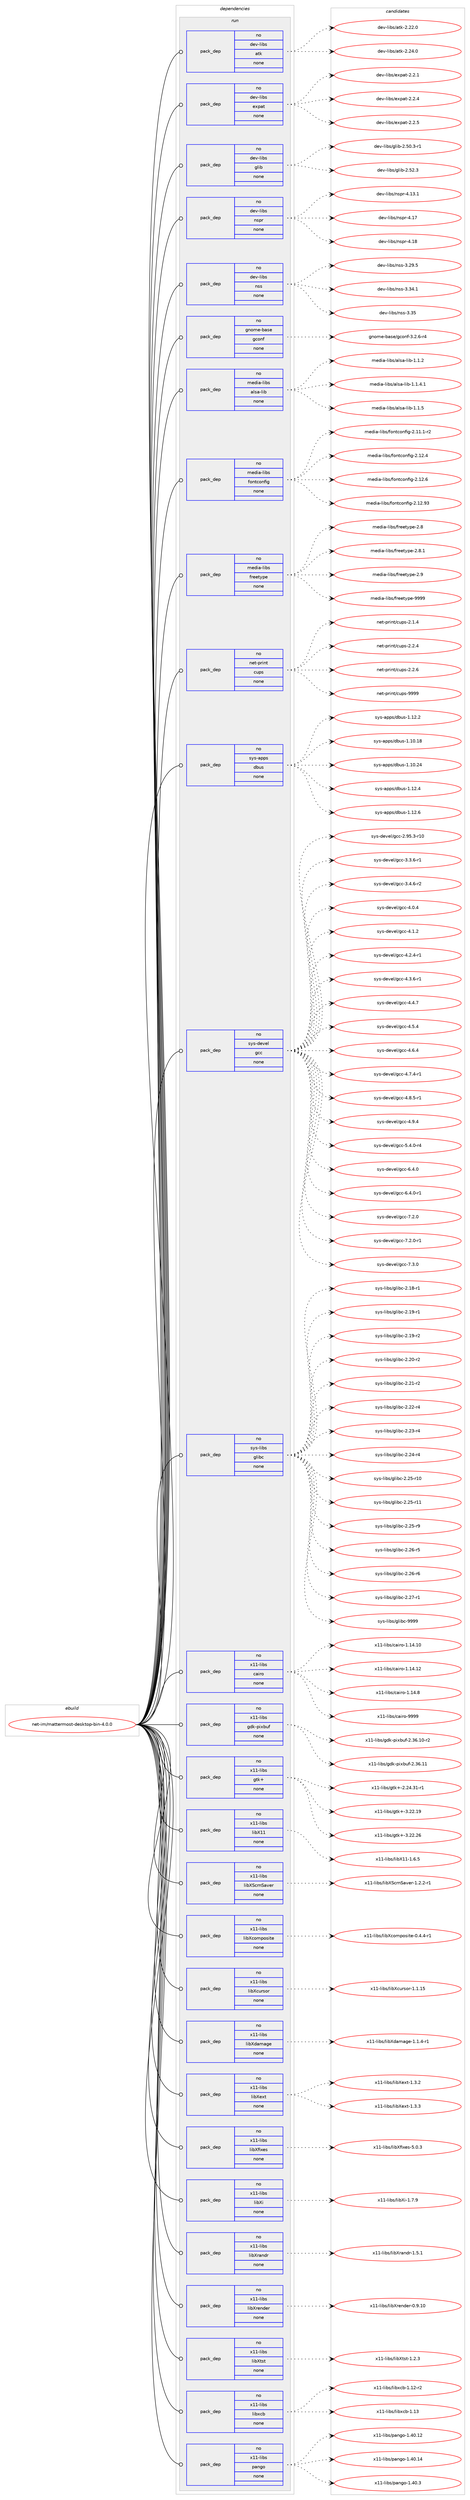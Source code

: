digraph prolog {

# *************
# Graph options
# *************

newrank=true;
concentrate=true;
compound=true;
graph [rankdir=LR,fontname=Helvetica,fontsize=10,ranksep=1.5];#, ranksep=2.5, nodesep=0.2];
edge  [arrowhead=vee];
node  [fontname=Helvetica,fontsize=10];

# **********
# The ebuild
# **********

subgraph cluster_leftcol {
color=gray;
rank=same;
label=<<i>ebuild</i>>;
id [label="net-im/mattermost-desktop-bin-4.0.0", color=red, width=4, href="../net-im/mattermost-desktop-bin-4.0.0.svg"];
}

# ****************
# The dependencies
# ****************

subgraph cluster_midcol {
color=gray;
label=<<i>dependencies</i>>;
subgraph cluster_compile {
fillcolor="#eeeeee";
style=filled;
label=<<i>compile</i>>;
}
subgraph cluster_compileandrun {
fillcolor="#eeeeee";
style=filled;
label=<<i>compile and run</i>>;
}
subgraph cluster_run {
fillcolor="#eeeeee";
style=filled;
label=<<i>run</i>>;
subgraph pack349 {
dependency477 [label=<<TABLE BORDER="0" CELLBORDER="1" CELLSPACING="0" CELLPADDING="4" WIDTH="220"><TR><TD ROWSPAN="6" CELLPADDING="30">pack_dep</TD></TR><TR><TD WIDTH="110">no</TD></TR><TR><TD>dev-libs</TD></TR><TR><TD>atk</TD></TR><TR><TD>none</TD></TR><TR><TD></TD></TR></TABLE>>, shape=none, color=blue];
}
id:e -> dependency477:w [weight=20,style="solid",arrowhead="odot"];
subgraph pack350 {
dependency478 [label=<<TABLE BORDER="0" CELLBORDER="1" CELLSPACING="0" CELLPADDING="4" WIDTH="220"><TR><TD ROWSPAN="6" CELLPADDING="30">pack_dep</TD></TR><TR><TD WIDTH="110">no</TD></TR><TR><TD>dev-libs</TD></TR><TR><TD>expat</TD></TR><TR><TD>none</TD></TR><TR><TD></TD></TR></TABLE>>, shape=none, color=blue];
}
id:e -> dependency478:w [weight=20,style="solid",arrowhead="odot"];
subgraph pack351 {
dependency479 [label=<<TABLE BORDER="0" CELLBORDER="1" CELLSPACING="0" CELLPADDING="4" WIDTH="220"><TR><TD ROWSPAN="6" CELLPADDING="30">pack_dep</TD></TR><TR><TD WIDTH="110">no</TD></TR><TR><TD>dev-libs</TD></TR><TR><TD>glib</TD></TR><TR><TD>none</TD></TR><TR><TD></TD></TR></TABLE>>, shape=none, color=blue];
}
id:e -> dependency479:w [weight=20,style="solid",arrowhead="odot"];
subgraph pack352 {
dependency480 [label=<<TABLE BORDER="0" CELLBORDER="1" CELLSPACING="0" CELLPADDING="4" WIDTH="220"><TR><TD ROWSPAN="6" CELLPADDING="30">pack_dep</TD></TR><TR><TD WIDTH="110">no</TD></TR><TR><TD>dev-libs</TD></TR><TR><TD>nspr</TD></TR><TR><TD>none</TD></TR><TR><TD></TD></TR></TABLE>>, shape=none, color=blue];
}
id:e -> dependency480:w [weight=20,style="solid",arrowhead="odot"];
subgraph pack353 {
dependency481 [label=<<TABLE BORDER="0" CELLBORDER="1" CELLSPACING="0" CELLPADDING="4" WIDTH="220"><TR><TD ROWSPAN="6" CELLPADDING="30">pack_dep</TD></TR><TR><TD WIDTH="110">no</TD></TR><TR><TD>dev-libs</TD></TR><TR><TD>nss</TD></TR><TR><TD>none</TD></TR><TR><TD></TD></TR></TABLE>>, shape=none, color=blue];
}
id:e -> dependency481:w [weight=20,style="solid",arrowhead="odot"];
subgraph pack354 {
dependency482 [label=<<TABLE BORDER="0" CELLBORDER="1" CELLSPACING="0" CELLPADDING="4" WIDTH="220"><TR><TD ROWSPAN="6" CELLPADDING="30">pack_dep</TD></TR><TR><TD WIDTH="110">no</TD></TR><TR><TD>gnome-base</TD></TR><TR><TD>gconf</TD></TR><TR><TD>none</TD></TR><TR><TD></TD></TR></TABLE>>, shape=none, color=blue];
}
id:e -> dependency482:w [weight=20,style="solid",arrowhead="odot"];
subgraph pack355 {
dependency483 [label=<<TABLE BORDER="0" CELLBORDER="1" CELLSPACING="0" CELLPADDING="4" WIDTH="220"><TR><TD ROWSPAN="6" CELLPADDING="30">pack_dep</TD></TR><TR><TD WIDTH="110">no</TD></TR><TR><TD>media-libs</TD></TR><TR><TD>alsa-lib</TD></TR><TR><TD>none</TD></TR><TR><TD></TD></TR></TABLE>>, shape=none, color=blue];
}
id:e -> dependency483:w [weight=20,style="solid",arrowhead="odot"];
subgraph pack356 {
dependency484 [label=<<TABLE BORDER="0" CELLBORDER="1" CELLSPACING="0" CELLPADDING="4" WIDTH="220"><TR><TD ROWSPAN="6" CELLPADDING="30">pack_dep</TD></TR><TR><TD WIDTH="110">no</TD></TR><TR><TD>media-libs</TD></TR><TR><TD>fontconfig</TD></TR><TR><TD>none</TD></TR><TR><TD></TD></TR></TABLE>>, shape=none, color=blue];
}
id:e -> dependency484:w [weight=20,style="solid",arrowhead="odot"];
subgraph pack357 {
dependency485 [label=<<TABLE BORDER="0" CELLBORDER="1" CELLSPACING="0" CELLPADDING="4" WIDTH="220"><TR><TD ROWSPAN="6" CELLPADDING="30">pack_dep</TD></TR><TR><TD WIDTH="110">no</TD></TR><TR><TD>media-libs</TD></TR><TR><TD>freetype</TD></TR><TR><TD>none</TD></TR><TR><TD></TD></TR></TABLE>>, shape=none, color=blue];
}
id:e -> dependency485:w [weight=20,style="solid",arrowhead="odot"];
subgraph pack358 {
dependency486 [label=<<TABLE BORDER="0" CELLBORDER="1" CELLSPACING="0" CELLPADDING="4" WIDTH="220"><TR><TD ROWSPAN="6" CELLPADDING="30">pack_dep</TD></TR><TR><TD WIDTH="110">no</TD></TR><TR><TD>net-print</TD></TR><TR><TD>cups</TD></TR><TR><TD>none</TD></TR><TR><TD></TD></TR></TABLE>>, shape=none, color=blue];
}
id:e -> dependency486:w [weight=20,style="solid",arrowhead="odot"];
subgraph pack359 {
dependency487 [label=<<TABLE BORDER="0" CELLBORDER="1" CELLSPACING="0" CELLPADDING="4" WIDTH="220"><TR><TD ROWSPAN="6" CELLPADDING="30">pack_dep</TD></TR><TR><TD WIDTH="110">no</TD></TR><TR><TD>sys-apps</TD></TR><TR><TD>dbus</TD></TR><TR><TD>none</TD></TR><TR><TD></TD></TR></TABLE>>, shape=none, color=blue];
}
id:e -> dependency487:w [weight=20,style="solid",arrowhead="odot"];
subgraph pack360 {
dependency488 [label=<<TABLE BORDER="0" CELLBORDER="1" CELLSPACING="0" CELLPADDING="4" WIDTH="220"><TR><TD ROWSPAN="6" CELLPADDING="30">pack_dep</TD></TR><TR><TD WIDTH="110">no</TD></TR><TR><TD>sys-devel</TD></TR><TR><TD>gcc</TD></TR><TR><TD>none</TD></TR><TR><TD></TD></TR></TABLE>>, shape=none, color=blue];
}
id:e -> dependency488:w [weight=20,style="solid",arrowhead="odot"];
subgraph pack361 {
dependency489 [label=<<TABLE BORDER="0" CELLBORDER="1" CELLSPACING="0" CELLPADDING="4" WIDTH="220"><TR><TD ROWSPAN="6" CELLPADDING="30">pack_dep</TD></TR><TR><TD WIDTH="110">no</TD></TR><TR><TD>sys-libs</TD></TR><TR><TD>glibc</TD></TR><TR><TD>none</TD></TR><TR><TD></TD></TR></TABLE>>, shape=none, color=blue];
}
id:e -> dependency489:w [weight=20,style="solid",arrowhead="odot"];
subgraph pack362 {
dependency490 [label=<<TABLE BORDER="0" CELLBORDER="1" CELLSPACING="0" CELLPADDING="4" WIDTH="220"><TR><TD ROWSPAN="6" CELLPADDING="30">pack_dep</TD></TR><TR><TD WIDTH="110">no</TD></TR><TR><TD>x11-libs</TD></TR><TR><TD>cairo</TD></TR><TR><TD>none</TD></TR><TR><TD></TD></TR></TABLE>>, shape=none, color=blue];
}
id:e -> dependency490:w [weight=20,style="solid",arrowhead="odot"];
subgraph pack363 {
dependency491 [label=<<TABLE BORDER="0" CELLBORDER="1" CELLSPACING="0" CELLPADDING="4" WIDTH="220"><TR><TD ROWSPAN="6" CELLPADDING="30">pack_dep</TD></TR><TR><TD WIDTH="110">no</TD></TR><TR><TD>x11-libs</TD></TR><TR><TD>gdk-pixbuf</TD></TR><TR><TD>none</TD></TR><TR><TD></TD></TR></TABLE>>, shape=none, color=blue];
}
id:e -> dependency491:w [weight=20,style="solid",arrowhead="odot"];
subgraph pack364 {
dependency492 [label=<<TABLE BORDER="0" CELLBORDER="1" CELLSPACING="0" CELLPADDING="4" WIDTH="220"><TR><TD ROWSPAN="6" CELLPADDING="30">pack_dep</TD></TR><TR><TD WIDTH="110">no</TD></TR><TR><TD>x11-libs</TD></TR><TR><TD>gtk+</TD></TR><TR><TD>none</TD></TR><TR><TD></TD></TR></TABLE>>, shape=none, color=blue];
}
id:e -> dependency492:w [weight=20,style="solid",arrowhead="odot"];
subgraph pack365 {
dependency493 [label=<<TABLE BORDER="0" CELLBORDER="1" CELLSPACING="0" CELLPADDING="4" WIDTH="220"><TR><TD ROWSPAN="6" CELLPADDING="30">pack_dep</TD></TR><TR><TD WIDTH="110">no</TD></TR><TR><TD>x11-libs</TD></TR><TR><TD>libX11</TD></TR><TR><TD>none</TD></TR><TR><TD></TD></TR></TABLE>>, shape=none, color=blue];
}
id:e -> dependency493:w [weight=20,style="solid",arrowhead="odot"];
subgraph pack366 {
dependency494 [label=<<TABLE BORDER="0" CELLBORDER="1" CELLSPACING="0" CELLPADDING="4" WIDTH="220"><TR><TD ROWSPAN="6" CELLPADDING="30">pack_dep</TD></TR><TR><TD WIDTH="110">no</TD></TR><TR><TD>x11-libs</TD></TR><TR><TD>libXScrnSaver</TD></TR><TR><TD>none</TD></TR><TR><TD></TD></TR></TABLE>>, shape=none, color=blue];
}
id:e -> dependency494:w [weight=20,style="solid",arrowhead="odot"];
subgraph pack367 {
dependency495 [label=<<TABLE BORDER="0" CELLBORDER="1" CELLSPACING="0" CELLPADDING="4" WIDTH="220"><TR><TD ROWSPAN="6" CELLPADDING="30">pack_dep</TD></TR><TR><TD WIDTH="110">no</TD></TR><TR><TD>x11-libs</TD></TR><TR><TD>libXcomposite</TD></TR><TR><TD>none</TD></TR><TR><TD></TD></TR></TABLE>>, shape=none, color=blue];
}
id:e -> dependency495:w [weight=20,style="solid",arrowhead="odot"];
subgraph pack368 {
dependency496 [label=<<TABLE BORDER="0" CELLBORDER="1" CELLSPACING="0" CELLPADDING="4" WIDTH="220"><TR><TD ROWSPAN="6" CELLPADDING="30">pack_dep</TD></TR><TR><TD WIDTH="110">no</TD></TR><TR><TD>x11-libs</TD></TR><TR><TD>libXcursor</TD></TR><TR><TD>none</TD></TR><TR><TD></TD></TR></TABLE>>, shape=none, color=blue];
}
id:e -> dependency496:w [weight=20,style="solid",arrowhead="odot"];
subgraph pack369 {
dependency497 [label=<<TABLE BORDER="0" CELLBORDER="1" CELLSPACING="0" CELLPADDING="4" WIDTH="220"><TR><TD ROWSPAN="6" CELLPADDING="30">pack_dep</TD></TR><TR><TD WIDTH="110">no</TD></TR><TR><TD>x11-libs</TD></TR><TR><TD>libXdamage</TD></TR><TR><TD>none</TD></TR><TR><TD></TD></TR></TABLE>>, shape=none, color=blue];
}
id:e -> dependency497:w [weight=20,style="solid",arrowhead="odot"];
subgraph pack370 {
dependency498 [label=<<TABLE BORDER="0" CELLBORDER="1" CELLSPACING="0" CELLPADDING="4" WIDTH="220"><TR><TD ROWSPAN="6" CELLPADDING="30">pack_dep</TD></TR><TR><TD WIDTH="110">no</TD></TR><TR><TD>x11-libs</TD></TR><TR><TD>libXext</TD></TR><TR><TD>none</TD></TR><TR><TD></TD></TR></TABLE>>, shape=none, color=blue];
}
id:e -> dependency498:w [weight=20,style="solid",arrowhead="odot"];
subgraph pack371 {
dependency499 [label=<<TABLE BORDER="0" CELLBORDER="1" CELLSPACING="0" CELLPADDING="4" WIDTH="220"><TR><TD ROWSPAN="6" CELLPADDING="30">pack_dep</TD></TR><TR><TD WIDTH="110">no</TD></TR><TR><TD>x11-libs</TD></TR><TR><TD>libXfixes</TD></TR><TR><TD>none</TD></TR><TR><TD></TD></TR></TABLE>>, shape=none, color=blue];
}
id:e -> dependency499:w [weight=20,style="solid",arrowhead="odot"];
subgraph pack372 {
dependency500 [label=<<TABLE BORDER="0" CELLBORDER="1" CELLSPACING="0" CELLPADDING="4" WIDTH="220"><TR><TD ROWSPAN="6" CELLPADDING="30">pack_dep</TD></TR><TR><TD WIDTH="110">no</TD></TR><TR><TD>x11-libs</TD></TR><TR><TD>libXi</TD></TR><TR><TD>none</TD></TR><TR><TD></TD></TR></TABLE>>, shape=none, color=blue];
}
id:e -> dependency500:w [weight=20,style="solid",arrowhead="odot"];
subgraph pack373 {
dependency501 [label=<<TABLE BORDER="0" CELLBORDER="1" CELLSPACING="0" CELLPADDING="4" WIDTH="220"><TR><TD ROWSPAN="6" CELLPADDING="30">pack_dep</TD></TR><TR><TD WIDTH="110">no</TD></TR><TR><TD>x11-libs</TD></TR><TR><TD>libXrandr</TD></TR><TR><TD>none</TD></TR><TR><TD></TD></TR></TABLE>>, shape=none, color=blue];
}
id:e -> dependency501:w [weight=20,style="solid",arrowhead="odot"];
subgraph pack374 {
dependency502 [label=<<TABLE BORDER="0" CELLBORDER="1" CELLSPACING="0" CELLPADDING="4" WIDTH="220"><TR><TD ROWSPAN="6" CELLPADDING="30">pack_dep</TD></TR><TR><TD WIDTH="110">no</TD></TR><TR><TD>x11-libs</TD></TR><TR><TD>libXrender</TD></TR><TR><TD>none</TD></TR><TR><TD></TD></TR></TABLE>>, shape=none, color=blue];
}
id:e -> dependency502:w [weight=20,style="solid",arrowhead="odot"];
subgraph pack375 {
dependency503 [label=<<TABLE BORDER="0" CELLBORDER="1" CELLSPACING="0" CELLPADDING="4" WIDTH="220"><TR><TD ROWSPAN="6" CELLPADDING="30">pack_dep</TD></TR><TR><TD WIDTH="110">no</TD></TR><TR><TD>x11-libs</TD></TR><TR><TD>libXtst</TD></TR><TR><TD>none</TD></TR><TR><TD></TD></TR></TABLE>>, shape=none, color=blue];
}
id:e -> dependency503:w [weight=20,style="solid",arrowhead="odot"];
subgraph pack376 {
dependency504 [label=<<TABLE BORDER="0" CELLBORDER="1" CELLSPACING="0" CELLPADDING="4" WIDTH="220"><TR><TD ROWSPAN="6" CELLPADDING="30">pack_dep</TD></TR><TR><TD WIDTH="110">no</TD></TR><TR><TD>x11-libs</TD></TR><TR><TD>libxcb</TD></TR><TR><TD>none</TD></TR><TR><TD></TD></TR></TABLE>>, shape=none, color=blue];
}
id:e -> dependency504:w [weight=20,style="solid",arrowhead="odot"];
subgraph pack377 {
dependency505 [label=<<TABLE BORDER="0" CELLBORDER="1" CELLSPACING="0" CELLPADDING="4" WIDTH="220"><TR><TD ROWSPAN="6" CELLPADDING="30">pack_dep</TD></TR><TR><TD WIDTH="110">no</TD></TR><TR><TD>x11-libs</TD></TR><TR><TD>pango</TD></TR><TR><TD>none</TD></TR><TR><TD></TD></TR></TABLE>>, shape=none, color=blue];
}
id:e -> dependency505:w [weight=20,style="solid",arrowhead="odot"];
}
}

# **************
# The candidates
# **************

subgraph cluster_choices {
rank=same;
color=gray;
label=<<i>candidates</i>>;

subgraph choice349 {
color=black;
nodesep=1;
choice1001011184510810598115479711610745504650504648 [label="dev-libs/atk-2.22.0", color=red, width=4,href="../dev-libs/atk-2.22.0.svg"];
choice1001011184510810598115479711610745504650524648 [label="dev-libs/atk-2.24.0", color=red, width=4,href="../dev-libs/atk-2.24.0.svg"];
dependency477:e -> choice1001011184510810598115479711610745504650504648:w [style=dotted,weight="100"];
dependency477:e -> choice1001011184510810598115479711610745504650524648:w [style=dotted,weight="100"];
}
subgraph choice350 {
color=black;
nodesep=1;
choice10010111845108105981154710112011297116455046504649 [label="dev-libs/expat-2.2.1", color=red, width=4,href="../dev-libs/expat-2.2.1.svg"];
choice10010111845108105981154710112011297116455046504652 [label="dev-libs/expat-2.2.4", color=red, width=4,href="../dev-libs/expat-2.2.4.svg"];
choice10010111845108105981154710112011297116455046504653 [label="dev-libs/expat-2.2.5", color=red, width=4,href="../dev-libs/expat-2.2.5.svg"];
dependency478:e -> choice10010111845108105981154710112011297116455046504649:w [style=dotted,weight="100"];
dependency478:e -> choice10010111845108105981154710112011297116455046504652:w [style=dotted,weight="100"];
dependency478:e -> choice10010111845108105981154710112011297116455046504653:w [style=dotted,weight="100"];
}
subgraph choice351 {
color=black;
nodesep=1;
choice10010111845108105981154710310810598455046534846514511449 [label="dev-libs/glib-2.50.3-r1", color=red, width=4,href="../dev-libs/glib-2.50.3-r1.svg"];
choice1001011184510810598115471031081059845504653504651 [label="dev-libs/glib-2.52.3", color=red, width=4,href="../dev-libs/glib-2.52.3.svg"];
dependency479:e -> choice10010111845108105981154710310810598455046534846514511449:w [style=dotted,weight="100"];
dependency479:e -> choice1001011184510810598115471031081059845504653504651:w [style=dotted,weight="100"];
}
subgraph choice352 {
color=black;
nodesep=1;
choice10010111845108105981154711011511211445524649514649 [label="dev-libs/nspr-4.13.1", color=red, width=4,href="../dev-libs/nspr-4.13.1.svg"];
choice1001011184510810598115471101151121144552464955 [label="dev-libs/nspr-4.17", color=red, width=4,href="../dev-libs/nspr-4.17.svg"];
choice1001011184510810598115471101151121144552464956 [label="dev-libs/nspr-4.18", color=red, width=4,href="../dev-libs/nspr-4.18.svg"];
dependency480:e -> choice10010111845108105981154711011511211445524649514649:w [style=dotted,weight="100"];
dependency480:e -> choice1001011184510810598115471101151121144552464955:w [style=dotted,weight="100"];
dependency480:e -> choice1001011184510810598115471101151121144552464956:w [style=dotted,weight="100"];
}
subgraph choice353 {
color=black;
nodesep=1;
choice10010111845108105981154711011511545514650574653 [label="dev-libs/nss-3.29.5", color=red, width=4,href="../dev-libs/nss-3.29.5.svg"];
choice10010111845108105981154711011511545514651524649 [label="dev-libs/nss-3.34.1", color=red, width=4,href="../dev-libs/nss-3.34.1.svg"];
choice1001011184510810598115471101151154551465153 [label="dev-libs/nss-3.35", color=red, width=4,href="../dev-libs/nss-3.35.svg"];
dependency481:e -> choice10010111845108105981154711011511545514650574653:w [style=dotted,weight="100"];
dependency481:e -> choice10010111845108105981154711011511545514651524649:w [style=dotted,weight="100"];
dependency481:e -> choice1001011184510810598115471101151154551465153:w [style=dotted,weight="100"];
}
subgraph choice354 {
color=black;
nodesep=1;
choice10311011110910145989711510147103991111101024551465046544511452 [label="gnome-base/gconf-3.2.6-r4", color=red, width=4,href="../gnome-base/gconf-3.2.6-r4.svg"];
dependency482:e -> choice10311011110910145989711510147103991111101024551465046544511452:w [style=dotted,weight="100"];
}
subgraph choice355 {
color=black;
nodesep=1;
choice1091011001059745108105981154797108115974510810598454946494650 [label="media-libs/alsa-lib-1.1.2", color=red, width=4,href="../media-libs/alsa-lib-1.1.2.svg"];
choice10910110010597451081059811547971081159745108105984549464946524649 [label="media-libs/alsa-lib-1.1.4.1", color=red, width=4,href="../media-libs/alsa-lib-1.1.4.1.svg"];
choice1091011001059745108105981154797108115974510810598454946494653 [label="media-libs/alsa-lib-1.1.5", color=red, width=4,href="../media-libs/alsa-lib-1.1.5.svg"];
dependency483:e -> choice1091011001059745108105981154797108115974510810598454946494650:w [style=dotted,weight="100"];
dependency483:e -> choice10910110010597451081059811547971081159745108105984549464946524649:w [style=dotted,weight="100"];
dependency483:e -> choice1091011001059745108105981154797108115974510810598454946494653:w [style=dotted,weight="100"];
}
subgraph choice356 {
color=black;
nodesep=1;
choice1091011001059745108105981154710211111011699111110102105103455046494946494511450 [label="media-libs/fontconfig-2.11.1-r2", color=red, width=4,href="../media-libs/fontconfig-2.11.1-r2.svg"];
choice109101100105974510810598115471021111101169911111010210510345504649504652 [label="media-libs/fontconfig-2.12.4", color=red, width=4,href="../media-libs/fontconfig-2.12.4.svg"];
choice109101100105974510810598115471021111101169911111010210510345504649504654 [label="media-libs/fontconfig-2.12.6", color=red, width=4,href="../media-libs/fontconfig-2.12.6.svg"];
choice10910110010597451081059811547102111110116991111101021051034550464950465751 [label="media-libs/fontconfig-2.12.93", color=red, width=4,href="../media-libs/fontconfig-2.12.93.svg"];
dependency484:e -> choice1091011001059745108105981154710211111011699111110102105103455046494946494511450:w [style=dotted,weight="100"];
dependency484:e -> choice109101100105974510810598115471021111101169911111010210510345504649504652:w [style=dotted,weight="100"];
dependency484:e -> choice109101100105974510810598115471021111101169911111010210510345504649504654:w [style=dotted,weight="100"];
dependency484:e -> choice10910110010597451081059811547102111110116991111101021051034550464950465751:w [style=dotted,weight="100"];
}
subgraph choice357 {
color=black;
nodesep=1;
choice1091011001059745108105981154710211410110111612111210145504656 [label="media-libs/freetype-2.8", color=red, width=4,href="../media-libs/freetype-2.8.svg"];
choice10910110010597451081059811547102114101101116121112101455046564649 [label="media-libs/freetype-2.8.1", color=red, width=4,href="../media-libs/freetype-2.8.1.svg"];
choice1091011001059745108105981154710211410110111612111210145504657 [label="media-libs/freetype-2.9", color=red, width=4,href="../media-libs/freetype-2.9.svg"];
choice109101100105974510810598115471021141011011161211121014557575757 [label="media-libs/freetype-9999", color=red, width=4,href="../media-libs/freetype-9999.svg"];
dependency485:e -> choice1091011001059745108105981154710211410110111612111210145504656:w [style=dotted,weight="100"];
dependency485:e -> choice10910110010597451081059811547102114101101116121112101455046564649:w [style=dotted,weight="100"];
dependency485:e -> choice1091011001059745108105981154710211410110111612111210145504657:w [style=dotted,weight="100"];
dependency485:e -> choice109101100105974510810598115471021141011011161211121014557575757:w [style=dotted,weight="100"];
}
subgraph choice358 {
color=black;
nodesep=1;
choice110101116451121141051101164799117112115455046494652 [label="net-print/cups-2.1.4", color=red, width=4,href="../net-print/cups-2.1.4.svg"];
choice110101116451121141051101164799117112115455046504652 [label="net-print/cups-2.2.4", color=red, width=4,href="../net-print/cups-2.2.4.svg"];
choice110101116451121141051101164799117112115455046504654 [label="net-print/cups-2.2.6", color=red, width=4,href="../net-print/cups-2.2.6.svg"];
choice1101011164511211410511011647991171121154557575757 [label="net-print/cups-9999", color=red, width=4,href="../net-print/cups-9999.svg"];
dependency486:e -> choice110101116451121141051101164799117112115455046494652:w [style=dotted,weight="100"];
dependency486:e -> choice110101116451121141051101164799117112115455046504652:w [style=dotted,weight="100"];
dependency486:e -> choice110101116451121141051101164799117112115455046504654:w [style=dotted,weight="100"];
dependency486:e -> choice1101011164511211410511011647991171121154557575757:w [style=dotted,weight="100"];
}
subgraph choice359 {
color=black;
nodesep=1;
choice1151211154597112112115471009811711545494649504650 [label="sys-apps/dbus-1.12.2", color=red, width=4,href="../sys-apps/dbus-1.12.2.svg"];
choice115121115459711211211547100981171154549464948464956 [label="sys-apps/dbus-1.10.18", color=red, width=4,href="../sys-apps/dbus-1.10.18.svg"];
choice115121115459711211211547100981171154549464948465052 [label="sys-apps/dbus-1.10.24", color=red, width=4,href="../sys-apps/dbus-1.10.24.svg"];
choice1151211154597112112115471009811711545494649504652 [label="sys-apps/dbus-1.12.4", color=red, width=4,href="../sys-apps/dbus-1.12.4.svg"];
choice1151211154597112112115471009811711545494649504654 [label="sys-apps/dbus-1.12.6", color=red, width=4,href="../sys-apps/dbus-1.12.6.svg"];
dependency487:e -> choice1151211154597112112115471009811711545494649504650:w [style=dotted,weight="100"];
dependency487:e -> choice115121115459711211211547100981171154549464948464956:w [style=dotted,weight="100"];
dependency487:e -> choice115121115459711211211547100981171154549464948465052:w [style=dotted,weight="100"];
dependency487:e -> choice1151211154597112112115471009811711545494649504652:w [style=dotted,weight="100"];
dependency487:e -> choice1151211154597112112115471009811711545494649504654:w [style=dotted,weight="100"];
}
subgraph choice360 {
color=black;
nodesep=1;
choice1151211154510010111810110847103999945504657534651451144948 [label="sys-devel/gcc-2.95.3-r10", color=red, width=4,href="../sys-devel/gcc-2.95.3-r10.svg"];
choice115121115451001011181011084710399994551465146544511449 [label="sys-devel/gcc-3.3.6-r1", color=red, width=4,href="../sys-devel/gcc-3.3.6-r1.svg"];
choice115121115451001011181011084710399994551465246544511450 [label="sys-devel/gcc-3.4.6-r2", color=red, width=4,href="../sys-devel/gcc-3.4.6-r2.svg"];
choice11512111545100101118101108471039999455246484652 [label="sys-devel/gcc-4.0.4", color=red, width=4,href="../sys-devel/gcc-4.0.4.svg"];
choice11512111545100101118101108471039999455246494650 [label="sys-devel/gcc-4.1.2", color=red, width=4,href="../sys-devel/gcc-4.1.2.svg"];
choice115121115451001011181011084710399994552465046524511449 [label="sys-devel/gcc-4.2.4-r1", color=red, width=4,href="../sys-devel/gcc-4.2.4-r1.svg"];
choice115121115451001011181011084710399994552465146544511449 [label="sys-devel/gcc-4.3.6-r1", color=red, width=4,href="../sys-devel/gcc-4.3.6-r1.svg"];
choice11512111545100101118101108471039999455246524655 [label="sys-devel/gcc-4.4.7", color=red, width=4,href="../sys-devel/gcc-4.4.7.svg"];
choice11512111545100101118101108471039999455246534652 [label="sys-devel/gcc-4.5.4", color=red, width=4,href="../sys-devel/gcc-4.5.4.svg"];
choice11512111545100101118101108471039999455246544652 [label="sys-devel/gcc-4.6.4", color=red, width=4,href="../sys-devel/gcc-4.6.4.svg"];
choice115121115451001011181011084710399994552465546524511449 [label="sys-devel/gcc-4.7.4-r1", color=red, width=4,href="../sys-devel/gcc-4.7.4-r1.svg"];
choice115121115451001011181011084710399994552465646534511449 [label="sys-devel/gcc-4.8.5-r1", color=red, width=4,href="../sys-devel/gcc-4.8.5-r1.svg"];
choice11512111545100101118101108471039999455246574652 [label="sys-devel/gcc-4.9.4", color=red, width=4,href="../sys-devel/gcc-4.9.4.svg"];
choice115121115451001011181011084710399994553465246484511452 [label="sys-devel/gcc-5.4.0-r4", color=red, width=4,href="../sys-devel/gcc-5.4.0-r4.svg"];
choice11512111545100101118101108471039999455446524648 [label="sys-devel/gcc-6.4.0", color=red, width=4,href="../sys-devel/gcc-6.4.0.svg"];
choice115121115451001011181011084710399994554465246484511449 [label="sys-devel/gcc-6.4.0-r1", color=red, width=4,href="../sys-devel/gcc-6.4.0-r1.svg"];
choice11512111545100101118101108471039999455546504648 [label="sys-devel/gcc-7.2.0", color=red, width=4,href="../sys-devel/gcc-7.2.0.svg"];
choice115121115451001011181011084710399994555465046484511449 [label="sys-devel/gcc-7.2.0-r1", color=red, width=4,href="../sys-devel/gcc-7.2.0-r1.svg"];
choice11512111545100101118101108471039999455546514648 [label="sys-devel/gcc-7.3.0", color=red, width=4,href="../sys-devel/gcc-7.3.0.svg"];
dependency488:e -> choice1151211154510010111810110847103999945504657534651451144948:w [style=dotted,weight="100"];
dependency488:e -> choice115121115451001011181011084710399994551465146544511449:w [style=dotted,weight="100"];
dependency488:e -> choice115121115451001011181011084710399994551465246544511450:w [style=dotted,weight="100"];
dependency488:e -> choice11512111545100101118101108471039999455246484652:w [style=dotted,weight="100"];
dependency488:e -> choice11512111545100101118101108471039999455246494650:w [style=dotted,weight="100"];
dependency488:e -> choice115121115451001011181011084710399994552465046524511449:w [style=dotted,weight="100"];
dependency488:e -> choice115121115451001011181011084710399994552465146544511449:w [style=dotted,weight="100"];
dependency488:e -> choice11512111545100101118101108471039999455246524655:w [style=dotted,weight="100"];
dependency488:e -> choice11512111545100101118101108471039999455246534652:w [style=dotted,weight="100"];
dependency488:e -> choice11512111545100101118101108471039999455246544652:w [style=dotted,weight="100"];
dependency488:e -> choice115121115451001011181011084710399994552465546524511449:w [style=dotted,weight="100"];
dependency488:e -> choice115121115451001011181011084710399994552465646534511449:w [style=dotted,weight="100"];
dependency488:e -> choice11512111545100101118101108471039999455246574652:w [style=dotted,weight="100"];
dependency488:e -> choice115121115451001011181011084710399994553465246484511452:w [style=dotted,weight="100"];
dependency488:e -> choice11512111545100101118101108471039999455446524648:w [style=dotted,weight="100"];
dependency488:e -> choice115121115451001011181011084710399994554465246484511449:w [style=dotted,weight="100"];
dependency488:e -> choice11512111545100101118101108471039999455546504648:w [style=dotted,weight="100"];
dependency488:e -> choice115121115451001011181011084710399994555465046484511449:w [style=dotted,weight="100"];
dependency488:e -> choice11512111545100101118101108471039999455546514648:w [style=dotted,weight="100"];
}
subgraph choice361 {
color=black;
nodesep=1;
choice115121115451081059811547103108105989945504649564511449 [label="sys-libs/glibc-2.18-r1", color=red, width=4,href="../sys-libs/glibc-2.18-r1.svg"];
choice115121115451081059811547103108105989945504649574511449 [label="sys-libs/glibc-2.19-r1", color=red, width=4,href="../sys-libs/glibc-2.19-r1.svg"];
choice115121115451081059811547103108105989945504649574511450 [label="sys-libs/glibc-2.19-r2", color=red, width=4,href="../sys-libs/glibc-2.19-r2.svg"];
choice115121115451081059811547103108105989945504650484511450 [label="sys-libs/glibc-2.20-r2", color=red, width=4,href="../sys-libs/glibc-2.20-r2.svg"];
choice115121115451081059811547103108105989945504650494511450 [label="sys-libs/glibc-2.21-r2", color=red, width=4,href="../sys-libs/glibc-2.21-r2.svg"];
choice115121115451081059811547103108105989945504650504511452 [label="sys-libs/glibc-2.22-r4", color=red, width=4,href="../sys-libs/glibc-2.22-r4.svg"];
choice115121115451081059811547103108105989945504650514511452 [label="sys-libs/glibc-2.23-r4", color=red, width=4,href="../sys-libs/glibc-2.23-r4.svg"];
choice115121115451081059811547103108105989945504650524511452 [label="sys-libs/glibc-2.24-r4", color=red, width=4,href="../sys-libs/glibc-2.24-r4.svg"];
choice11512111545108105981154710310810598994550465053451144948 [label="sys-libs/glibc-2.25-r10", color=red, width=4,href="../sys-libs/glibc-2.25-r10.svg"];
choice11512111545108105981154710310810598994550465053451144949 [label="sys-libs/glibc-2.25-r11", color=red, width=4,href="../sys-libs/glibc-2.25-r11.svg"];
choice115121115451081059811547103108105989945504650534511457 [label="sys-libs/glibc-2.25-r9", color=red, width=4,href="../sys-libs/glibc-2.25-r9.svg"];
choice115121115451081059811547103108105989945504650544511453 [label="sys-libs/glibc-2.26-r5", color=red, width=4,href="../sys-libs/glibc-2.26-r5.svg"];
choice115121115451081059811547103108105989945504650544511454 [label="sys-libs/glibc-2.26-r6", color=red, width=4,href="../sys-libs/glibc-2.26-r6.svg"];
choice115121115451081059811547103108105989945504650554511449 [label="sys-libs/glibc-2.27-r1", color=red, width=4,href="../sys-libs/glibc-2.27-r1.svg"];
choice11512111545108105981154710310810598994557575757 [label="sys-libs/glibc-9999", color=red, width=4,href="../sys-libs/glibc-9999.svg"];
dependency489:e -> choice115121115451081059811547103108105989945504649564511449:w [style=dotted,weight="100"];
dependency489:e -> choice115121115451081059811547103108105989945504649574511449:w [style=dotted,weight="100"];
dependency489:e -> choice115121115451081059811547103108105989945504649574511450:w [style=dotted,weight="100"];
dependency489:e -> choice115121115451081059811547103108105989945504650484511450:w [style=dotted,weight="100"];
dependency489:e -> choice115121115451081059811547103108105989945504650494511450:w [style=dotted,weight="100"];
dependency489:e -> choice115121115451081059811547103108105989945504650504511452:w [style=dotted,weight="100"];
dependency489:e -> choice115121115451081059811547103108105989945504650514511452:w [style=dotted,weight="100"];
dependency489:e -> choice115121115451081059811547103108105989945504650524511452:w [style=dotted,weight="100"];
dependency489:e -> choice11512111545108105981154710310810598994550465053451144948:w [style=dotted,weight="100"];
dependency489:e -> choice11512111545108105981154710310810598994550465053451144949:w [style=dotted,weight="100"];
dependency489:e -> choice115121115451081059811547103108105989945504650534511457:w [style=dotted,weight="100"];
dependency489:e -> choice115121115451081059811547103108105989945504650544511453:w [style=dotted,weight="100"];
dependency489:e -> choice115121115451081059811547103108105989945504650544511454:w [style=dotted,weight="100"];
dependency489:e -> choice115121115451081059811547103108105989945504650554511449:w [style=dotted,weight="100"];
dependency489:e -> choice11512111545108105981154710310810598994557575757:w [style=dotted,weight="100"];
}
subgraph choice362 {
color=black;
nodesep=1;
choice120494945108105981154799971051141114549464952464948 [label="x11-libs/cairo-1.14.10", color=red, width=4,href="../x11-libs/cairo-1.14.10.svg"];
choice120494945108105981154799971051141114549464952464950 [label="x11-libs/cairo-1.14.12", color=red, width=4,href="../x11-libs/cairo-1.14.12.svg"];
choice1204949451081059811547999710511411145494649524656 [label="x11-libs/cairo-1.14.8", color=red, width=4,href="../x11-libs/cairo-1.14.8.svg"];
choice120494945108105981154799971051141114557575757 [label="x11-libs/cairo-9999", color=red, width=4,href="../x11-libs/cairo-9999.svg"];
dependency490:e -> choice120494945108105981154799971051141114549464952464948:w [style=dotted,weight="100"];
dependency490:e -> choice120494945108105981154799971051141114549464952464950:w [style=dotted,weight="100"];
dependency490:e -> choice1204949451081059811547999710511411145494649524656:w [style=dotted,weight="100"];
dependency490:e -> choice120494945108105981154799971051141114557575757:w [style=dotted,weight="100"];
}
subgraph choice363 {
color=black;
nodesep=1;
choice1204949451081059811547103100107451121051209811710245504651544649484511450 [label="x11-libs/gdk-pixbuf-2.36.10-r2", color=red, width=4,href="../x11-libs/gdk-pixbuf-2.36.10-r2.svg"];
choice120494945108105981154710310010745112105120981171024550465154464949 [label="x11-libs/gdk-pixbuf-2.36.11", color=red, width=4,href="../x11-libs/gdk-pixbuf-2.36.11.svg"];
dependency491:e -> choice1204949451081059811547103100107451121051209811710245504651544649484511450:w [style=dotted,weight="100"];
dependency491:e -> choice120494945108105981154710310010745112105120981171024550465154464949:w [style=dotted,weight="100"];
}
subgraph choice364 {
color=black;
nodesep=1;
choice12049494510810598115471031161074345504650524651494511449 [label="x11-libs/gtk+-2.24.31-r1", color=red, width=4,href="../x11-libs/gtk+-2.24.31-r1.svg"];
choice1204949451081059811547103116107434551465050464957 [label="x11-libs/gtk+-3.22.19", color=red, width=4,href="../x11-libs/gtk+-3.22.19.svg"];
choice1204949451081059811547103116107434551465050465054 [label="x11-libs/gtk+-3.22.26", color=red, width=4,href="../x11-libs/gtk+-3.22.26.svg"];
dependency492:e -> choice12049494510810598115471031161074345504650524651494511449:w [style=dotted,weight="100"];
dependency492:e -> choice1204949451081059811547103116107434551465050464957:w [style=dotted,weight="100"];
dependency492:e -> choice1204949451081059811547103116107434551465050465054:w [style=dotted,weight="100"];
}
subgraph choice365 {
color=black;
nodesep=1;
choice120494945108105981154710810598884949454946544653 [label="x11-libs/libX11-1.6.5", color=red, width=4,href="../x11-libs/libX11-1.6.5.svg"];
dependency493:e -> choice120494945108105981154710810598884949454946544653:w [style=dotted,weight="100"];
}
subgraph choice366 {
color=black;
nodesep=1;
choice12049494510810598115471081059888839911411083971181011144549465046504511449 [label="x11-libs/libXScrnSaver-1.2.2-r1", color=red, width=4,href="../x11-libs/libXScrnSaver-1.2.2-r1.svg"];
dependency494:e -> choice12049494510810598115471081059888839911411083971181011144549465046504511449:w [style=dotted,weight="100"];
}
subgraph choice367 {
color=black;
nodesep=1;
choice12049494510810598115471081059888991111091121111151051161014548465246524511449 [label="x11-libs/libXcomposite-0.4.4-r1", color=red, width=4,href="../x11-libs/libXcomposite-0.4.4-r1.svg"];
dependency495:e -> choice12049494510810598115471081059888991111091121111151051161014548465246524511449:w [style=dotted,weight="100"];
}
subgraph choice368 {
color=black;
nodesep=1;
choice120494945108105981154710810598889911711411511111445494649464953 [label="x11-libs/libXcursor-1.1.15", color=red, width=4,href="../x11-libs/libXcursor-1.1.15.svg"];
dependency496:e -> choice120494945108105981154710810598889911711411511111445494649464953:w [style=dotted,weight="100"];
}
subgraph choice369 {
color=black;
nodesep=1;
choice1204949451081059811547108105988810097109971031014549464946524511449 [label="x11-libs/libXdamage-1.1.4-r1", color=red, width=4,href="../x11-libs/libXdamage-1.1.4-r1.svg"];
dependency497:e -> choice1204949451081059811547108105988810097109971031014549464946524511449:w [style=dotted,weight="100"];
}
subgraph choice370 {
color=black;
nodesep=1;
choice12049494510810598115471081059888101120116454946514650 [label="x11-libs/libXext-1.3.2", color=red, width=4,href="../x11-libs/libXext-1.3.2.svg"];
choice12049494510810598115471081059888101120116454946514651 [label="x11-libs/libXext-1.3.3", color=red, width=4,href="../x11-libs/libXext-1.3.3.svg"];
dependency498:e -> choice12049494510810598115471081059888101120116454946514650:w [style=dotted,weight="100"];
dependency498:e -> choice12049494510810598115471081059888101120116454946514651:w [style=dotted,weight="100"];
}
subgraph choice371 {
color=black;
nodesep=1;
choice12049494510810598115471081059888102105120101115455346484651 [label="x11-libs/libXfixes-5.0.3", color=red, width=4,href="../x11-libs/libXfixes-5.0.3.svg"];
dependency499:e -> choice12049494510810598115471081059888102105120101115455346484651:w [style=dotted,weight="100"];
}
subgraph choice372 {
color=black;
nodesep=1;
choice12049494510810598115471081059888105454946554657 [label="x11-libs/libXi-1.7.9", color=red, width=4,href="../x11-libs/libXi-1.7.9.svg"];
dependency500:e -> choice12049494510810598115471081059888105454946554657:w [style=dotted,weight="100"];
}
subgraph choice373 {
color=black;
nodesep=1;
choice1204949451081059811547108105988811497110100114454946534649 [label="x11-libs/libXrandr-1.5.1", color=red, width=4,href="../x11-libs/libXrandr-1.5.1.svg"];
dependency501:e -> choice1204949451081059811547108105988811497110100114454946534649:w [style=dotted,weight="100"];
}
subgraph choice374 {
color=black;
nodesep=1;
choice1204949451081059811547108105988811410111010010111445484657464948 [label="x11-libs/libXrender-0.9.10", color=red, width=4,href="../x11-libs/libXrender-0.9.10.svg"];
dependency502:e -> choice1204949451081059811547108105988811410111010010111445484657464948:w [style=dotted,weight="100"];
}
subgraph choice375 {
color=black;
nodesep=1;
choice12049494510810598115471081059888116115116454946504651 [label="x11-libs/libXtst-1.2.3", color=red, width=4,href="../x11-libs/libXtst-1.2.3.svg"];
dependency503:e -> choice12049494510810598115471081059888116115116454946504651:w [style=dotted,weight="100"];
}
subgraph choice376 {
color=black;
nodesep=1;
choice120494945108105981154710810598120999845494649504511450 [label="x11-libs/libxcb-1.12-r2", color=red, width=4,href="../x11-libs/libxcb-1.12-r2.svg"];
choice12049494510810598115471081059812099984549464951 [label="x11-libs/libxcb-1.13", color=red, width=4,href="../x11-libs/libxcb-1.13.svg"];
dependency504:e -> choice120494945108105981154710810598120999845494649504511450:w [style=dotted,weight="100"];
dependency504:e -> choice12049494510810598115471081059812099984549464951:w [style=dotted,weight="100"];
}
subgraph choice377 {
color=black;
nodesep=1;
choice1204949451081059811547112971101031114549465248464950 [label="x11-libs/pango-1.40.12", color=red, width=4,href="../x11-libs/pango-1.40.12.svg"];
choice1204949451081059811547112971101031114549465248464952 [label="x11-libs/pango-1.40.14", color=red, width=4,href="../x11-libs/pango-1.40.14.svg"];
choice12049494510810598115471129711010311145494652484651 [label="x11-libs/pango-1.40.3", color=red, width=4,href="../x11-libs/pango-1.40.3.svg"];
dependency505:e -> choice1204949451081059811547112971101031114549465248464950:w [style=dotted,weight="100"];
dependency505:e -> choice1204949451081059811547112971101031114549465248464952:w [style=dotted,weight="100"];
dependency505:e -> choice12049494510810598115471129711010311145494652484651:w [style=dotted,weight="100"];
}
}

}

